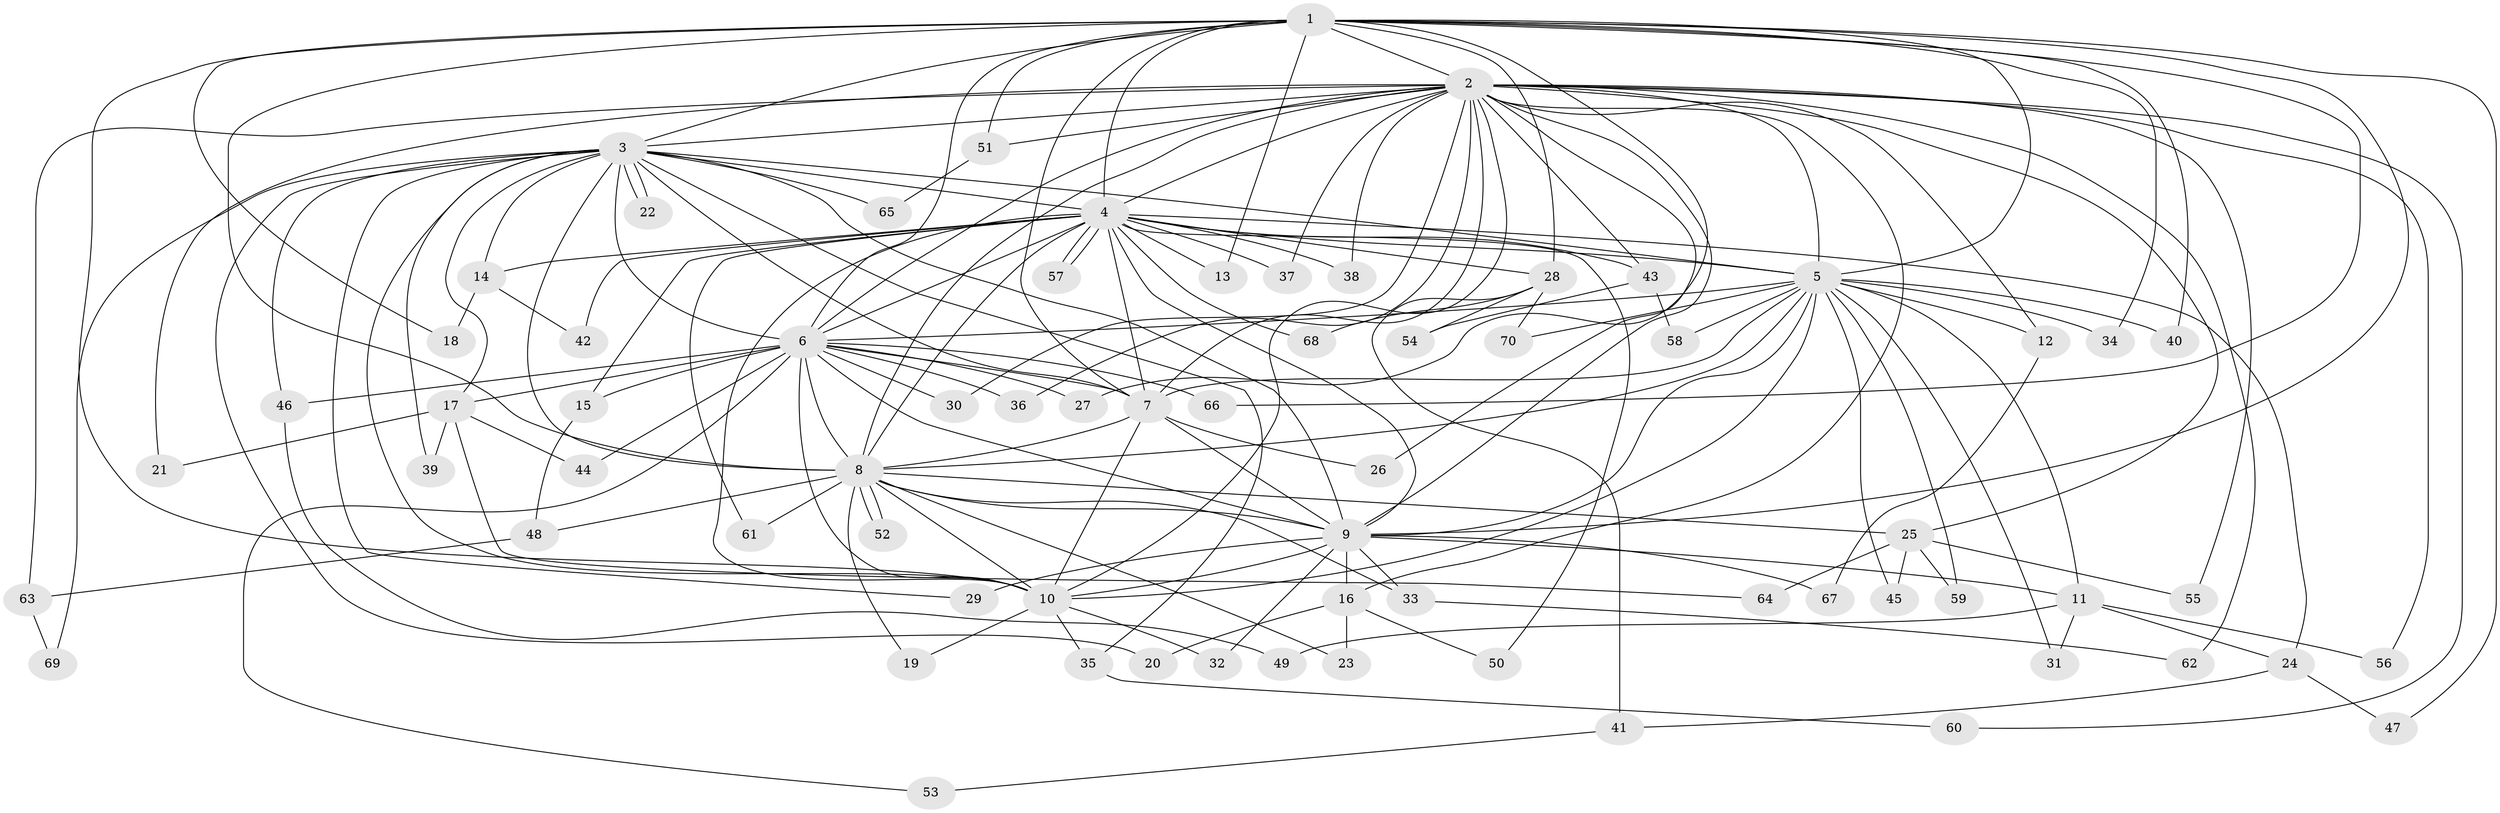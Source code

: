 // coarse degree distribution, {24: 0.019230769230769232, 23: 0.019230769230769232, 21: 0.019230769230769232, 17: 0.038461538461538464, 11: 0.038461538461538464, 3: 0.11538461538461539, 2: 0.5769230769230769, 4: 0.057692307692307696, 5: 0.038461538461538464, 1: 0.038461538461538464, 6: 0.038461538461538464}
// Generated by graph-tools (version 1.1) at 2025/51/02/27/25 19:51:45]
// undirected, 70 vertices, 165 edges
graph export_dot {
graph [start="1"]
  node [color=gray90,style=filled];
  1;
  2;
  3;
  4;
  5;
  6;
  7;
  8;
  9;
  10;
  11;
  12;
  13;
  14;
  15;
  16;
  17;
  18;
  19;
  20;
  21;
  22;
  23;
  24;
  25;
  26;
  27;
  28;
  29;
  30;
  31;
  32;
  33;
  34;
  35;
  36;
  37;
  38;
  39;
  40;
  41;
  42;
  43;
  44;
  45;
  46;
  47;
  48;
  49;
  50;
  51;
  52;
  53;
  54;
  55;
  56;
  57;
  58;
  59;
  60;
  61;
  62;
  63;
  64;
  65;
  66;
  67;
  68;
  69;
  70;
  1 -- 2;
  1 -- 3;
  1 -- 4;
  1 -- 5;
  1 -- 6;
  1 -- 7;
  1 -- 8;
  1 -- 9;
  1 -- 10;
  1 -- 13;
  1 -- 18;
  1 -- 27;
  1 -- 28;
  1 -- 34;
  1 -- 40;
  1 -- 47;
  1 -- 51;
  1 -- 66;
  2 -- 3;
  2 -- 4;
  2 -- 5;
  2 -- 6;
  2 -- 7;
  2 -- 8;
  2 -- 9;
  2 -- 10;
  2 -- 12;
  2 -- 16;
  2 -- 21;
  2 -- 25;
  2 -- 26;
  2 -- 30;
  2 -- 36;
  2 -- 37;
  2 -- 38;
  2 -- 43;
  2 -- 51;
  2 -- 55;
  2 -- 56;
  2 -- 60;
  2 -- 62;
  2 -- 63;
  3 -- 4;
  3 -- 5;
  3 -- 6;
  3 -- 7;
  3 -- 8;
  3 -- 9;
  3 -- 10;
  3 -- 14;
  3 -- 17;
  3 -- 20;
  3 -- 22;
  3 -- 22;
  3 -- 29;
  3 -- 35;
  3 -- 39;
  3 -- 46;
  3 -- 65;
  3 -- 69;
  4 -- 5;
  4 -- 6;
  4 -- 7;
  4 -- 8;
  4 -- 9;
  4 -- 10;
  4 -- 13;
  4 -- 14;
  4 -- 15;
  4 -- 24;
  4 -- 28;
  4 -- 37;
  4 -- 38;
  4 -- 42;
  4 -- 43;
  4 -- 50;
  4 -- 57;
  4 -- 57;
  4 -- 61;
  4 -- 68;
  5 -- 6;
  5 -- 7;
  5 -- 8;
  5 -- 9;
  5 -- 10;
  5 -- 11;
  5 -- 12;
  5 -- 31;
  5 -- 34;
  5 -- 40;
  5 -- 45;
  5 -- 58;
  5 -- 59;
  5 -- 70;
  6 -- 7;
  6 -- 8;
  6 -- 9;
  6 -- 10;
  6 -- 15;
  6 -- 17;
  6 -- 27;
  6 -- 30;
  6 -- 36;
  6 -- 44;
  6 -- 46;
  6 -- 53;
  6 -- 66;
  7 -- 8;
  7 -- 9;
  7 -- 10;
  7 -- 26;
  8 -- 9;
  8 -- 10;
  8 -- 19;
  8 -- 23;
  8 -- 25;
  8 -- 33;
  8 -- 48;
  8 -- 52;
  8 -- 52;
  8 -- 61;
  9 -- 10;
  9 -- 11;
  9 -- 16;
  9 -- 29;
  9 -- 32;
  9 -- 33;
  9 -- 67;
  10 -- 19;
  10 -- 32;
  10 -- 35;
  11 -- 24;
  11 -- 31;
  11 -- 49;
  11 -- 56;
  12 -- 67;
  14 -- 18;
  14 -- 42;
  15 -- 48;
  16 -- 20;
  16 -- 23;
  16 -- 50;
  17 -- 21;
  17 -- 39;
  17 -- 44;
  17 -- 64;
  24 -- 41;
  24 -- 47;
  25 -- 45;
  25 -- 55;
  25 -- 59;
  25 -- 64;
  28 -- 41;
  28 -- 54;
  28 -- 68;
  28 -- 70;
  33 -- 62;
  35 -- 60;
  41 -- 53;
  43 -- 54;
  43 -- 58;
  46 -- 49;
  48 -- 63;
  51 -- 65;
  63 -- 69;
}
